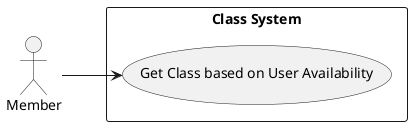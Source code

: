 @startuml ClassSubSystem

left to right direction

skinparam Monochrome true
skinparam Shadowing false
skinparam packageStyle rectangle

actor Member

rectangle "Class System" {
    Member --> (Get Class based on User Availability)
}

@enduml